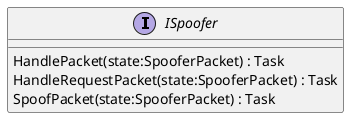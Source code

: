 @startuml
interface ISpoofer {
    HandlePacket(state:SpooferPacket) : Task
    HandleRequestPacket(state:SpooferPacket) : Task
    SpoofPacket(state:SpooferPacket) : Task
}
@enduml
